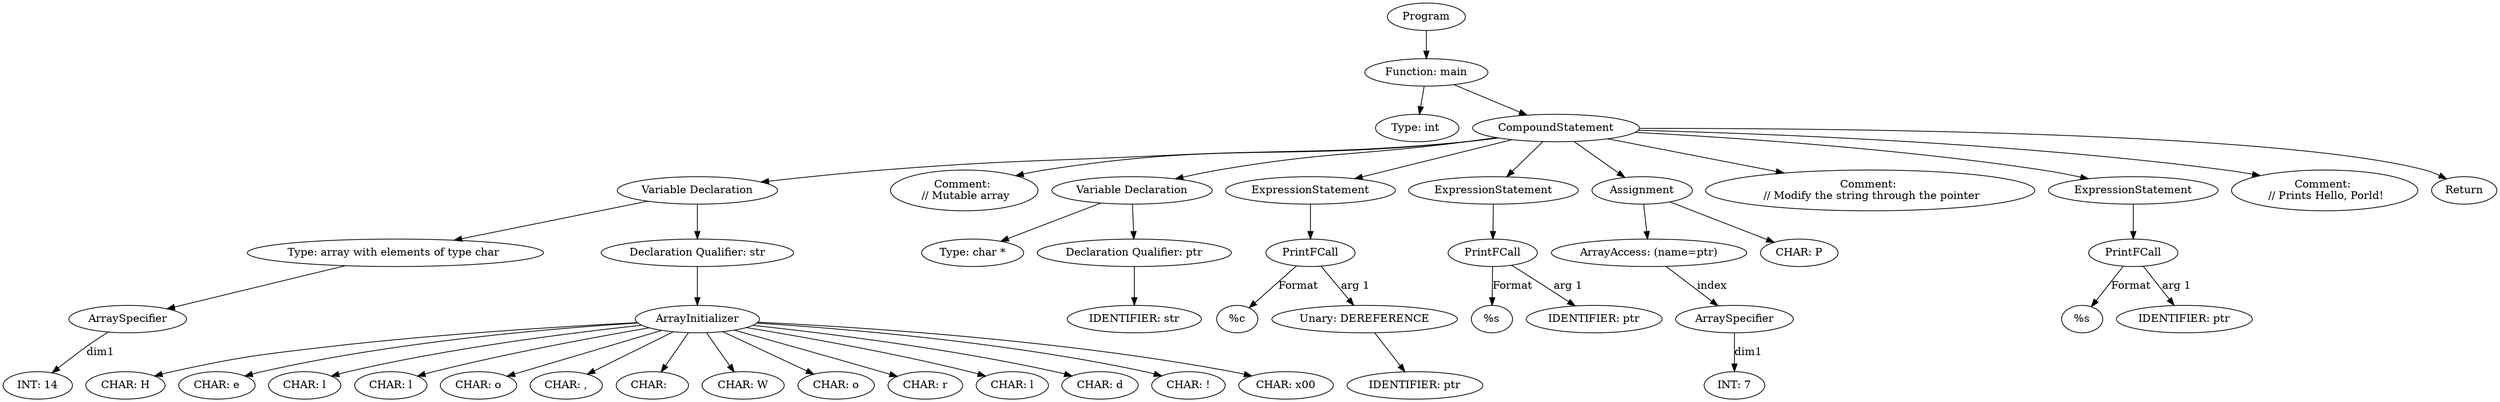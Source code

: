 digraph ExpressionGraph {
4513894016 [label="Program"];
4513894016 -> 4514117568;
4514117568 [label="Function: main"];
4514117568 -> 4514117856;
4514117856 [label="Type: int "];
4514117568 -> 4513505984;
4513505984 [label="CompoundStatement"];
4513505984 -> 4514117616;
4514117616 [label="Variable Declaration"];
4514117616 -> 4514117952;
4514117664 [label="ArraySpecifier"];
4514117376 [label="INT: 14"];
4514117664 -> 4514117376 [label="dim1"];
4514117952 [label="Type: array with elements of type char "];
4514117952 -> 4514117664;
4514117616 -> 4514118240;
4514118240 [label="Declaration Qualifier: str"];
4514118240 -> 4514115552;
4514115552 [label="ArrayInitializer"];
4514115216 [label="CHAR: H"];
4514115552 -> 4514115216;
4514115264 [label="CHAR: e"];
4514115552 -> 4514115264;
4514114976 [label="CHAR: l"];
4514115552 -> 4514114976;
4514114688 [label="CHAR: l"];
4514115552 -> 4514114688;
4514114400 [label="CHAR: o"];
4514115552 -> 4514114400;
4514114160 [label="CHAR: \,"];
4514115552 -> 4514114160;
4514113872 [label="CHAR:  "];
4514115552 -> 4514113872;
4514113584 [label="CHAR: W"];
4514115552 -> 4514113584;
4514112528 [label="CHAR: o"];
4514115552 -> 4514112528;
4514112240 [label="CHAR: r"];
4514115552 -> 4514112240;
4514114448 [label="CHAR: l"];
4514115552 -> 4514114448;
4514115024 [label="CHAR: d"];
4514115552 -> 4514115024;
4514115600 [label="CHAR: !"];
4514115552 -> 4514115600;
4514116704 [label="CHAR: \x00"];
4514115552 -> 4514116704;
4513505984 -> 4514115984;
4514115984 [label="Comment: 
 // Mutable array"];
4513505984 -> 4514119632;
4514119632 [label="Variable Declaration"];
4514119632 -> 4514105520;
4514105520 [label="Type: char *"];
4514119632 -> 4514113104;
4514113104 [label="Declaration Qualifier: ptr"];
4514113104 -> 4514110512;
4514110512 [label="IDENTIFIER: str"];
4513505984 -> 4514113056;
4514113056 [label="ExpressionStatement"];
4514113056 -> 4514108976;
4514108976 [label="PrintFCall"];
4514108976 -> 4507987184 [label="Format"];
4507987184 [label="%c"];
4514108976 -> 4514113632 [label="arg 1"];
4514113632 [label="Unary: DEREFERENCE"];
4514113632 -> 4514115840;
4514115840 [label="IDENTIFIER: ptr"];
4513505984 -> 4514116512;
4514116512 [label="ExpressionStatement"];
4514116512 -> 4514112960;
4514112960 [label="PrintFCall"];
4514112960 -> 4514207280 [label="Format"];
4514207280 [label="%s"];
4514112960 -> 4514114784 [label="arg 1"];
4514114784 [label="IDENTIFIER: ptr"];
4513505984 -> 4514114832;
4514114832 [label="Assignment"];
4514114832 -> 4514114304;
4514114304 [label="ArrayAccess: (name=ptr)"];
4514110464 [label="ArraySpecifier"];
4514104464 [label="INT: 7"];
4514110464 -> 4514104464 [label="dim1"];
4514114304 -> 4514110464 [label="index"];
4514114832 -> 4514105568;
4514105568 [label="CHAR: P"];
4513505984 -> 4514116608;
4514116608 [label="Comment: 
 // Modify the string through the pointer"];
4513505984 -> 4514112720;
4514112720 [label="ExpressionStatement"];
4514112720 -> 4514112096;
4514112096 [label="PrintFCall"];
4514112096 -> 4514208112 [label="Format"];
4514208112 [label="%s"];
4514112096 -> 4514116320 [label="arg 1"];
4514116320 [label="IDENTIFIER: ptr"];
4513505984 -> 4514113152;
4514113152 [label="Comment: 
 // Prints Hello\, Porld!"];
4513505984 -> 4514110896;
4514110896 [label="Return"];
}
